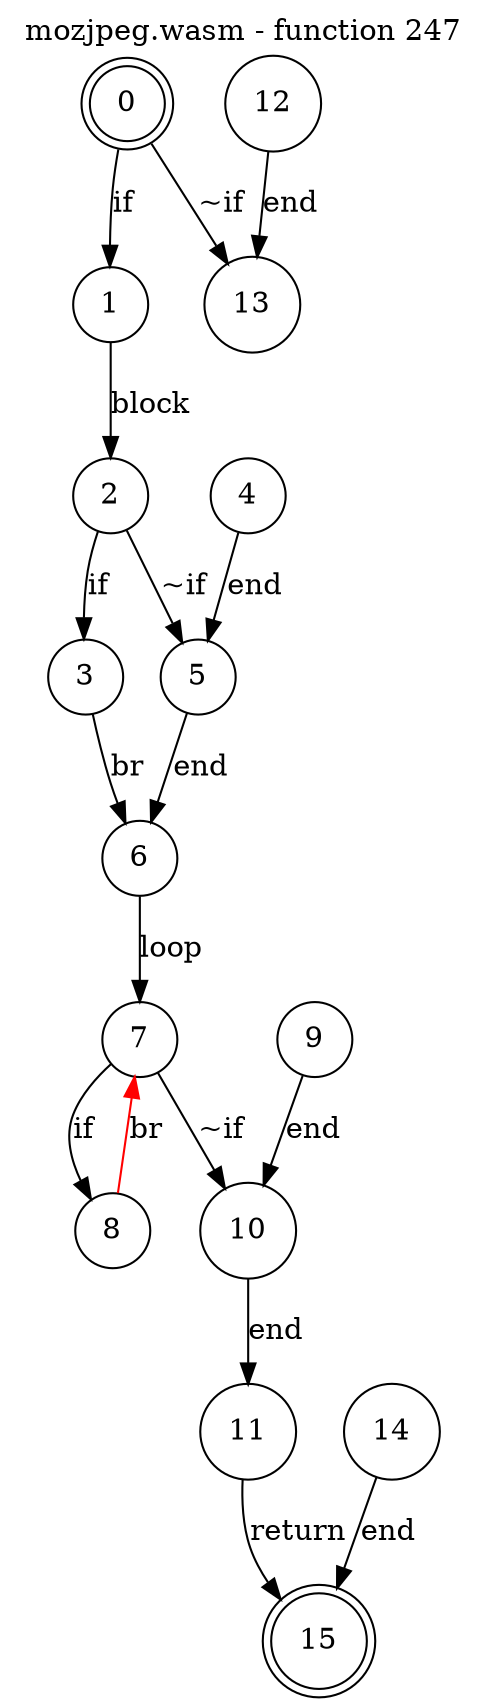 digraph finite_state_machine {
    label = "mozjpeg.wasm - function 247"
    labelloc =  t
    labelfontsize = 16
    labelfontcolor = black
    labelfontname = "Helvetica"
    node [shape = doublecircle]; 0 15;
    node [shape = circle];
    0 -> 1[label = "if"];
    0 -> 13[label = "~if"];
    1 -> 2[label = "block"];
    2 -> 3[label = "if"];
    2 -> 5[label = "~if"];
    3 -> 6[label = "br"];
    4 -> 5[label = "end"];
    5 -> 6[label = "end"];
    6 -> 7[label = "loop"];
    7 -> 8[label = "if"];
    7 -> 10[label = "~if"];
    8 -> 7[color="red" label = "br"];
    9 -> 10[label = "end"];
    10 -> 11[label = "end"];
    11 -> 15[label = "return"];
    12 -> 13[label = "end"];
    14 -> 15[label = "end"];
}

